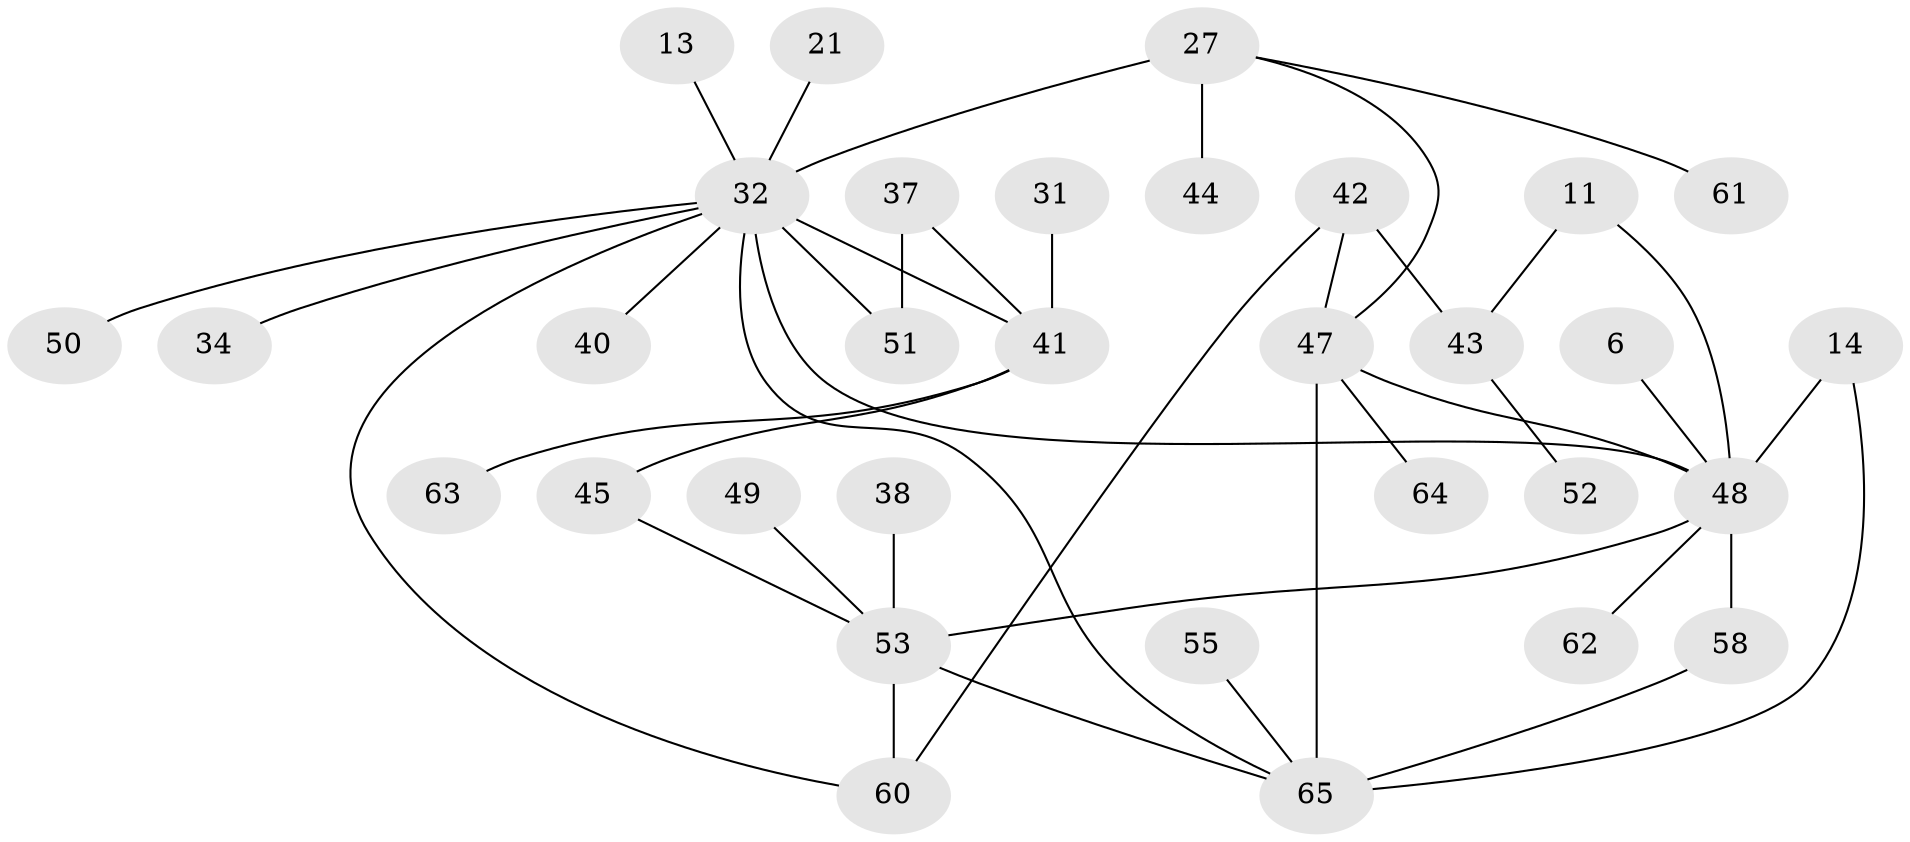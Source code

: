 // original degree distribution, {4: 0.16923076923076924, 5: 0.07692307692307693, 6: 0.03076923076923077, 3: 0.2153846153846154, 1: 0.2923076923076923, 2: 0.2153846153846154}
// Generated by graph-tools (version 1.1) at 2025/42/03/09/25 04:42:38]
// undirected, 32 vertices, 41 edges
graph export_dot {
graph [start="1"]
  node [color=gray90,style=filled];
  6;
  11;
  13;
  14;
  21;
  27 [super="+24"];
  31;
  32 [super="+9+7+30"];
  34;
  37;
  38 [super="+20"];
  40;
  41 [super="+10+29+26"];
  42;
  43 [super="+35"];
  44;
  45;
  47 [super="+15"];
  48 [super="+2+1+3"];
  49;
  50 [super="+22"];
  51 [super="+33"];
  52;
  53 [super="+12+19+17"];
  55;
  58;
  60 [super="+46"];
  61;
  62;
  63;
  64 [super="+59"];
  65 [super="+57+39+54"];
  6 -- 48;
  11 -- 43;
  11 -- 48;
  13 -- 32;
  14 -- 48 [weight=2];
  14 -- 65 [weight=2];
  21 -- 32;
  27 -- 44;
  27 -- 61;
  27 -- 32 [weight=2];
  27 -- 47;
  31 -- 41;
  32 -- 40;
  32 -- 41 [weight=2];
  32 -- 34;
  32 -- 48;
  32 -- 51 [weight=2];
  32 -- 65 [weight=2];
  32 -- 50;
  32 -- 60;
  37 -- 51;
  37 -- 41;
  38 -- 53 [weight=2];
  41 -- 45;
  41 -- 63;
  42 -- 43 [weight=2];
  42 -- 47;
  42 -- 60;
  43 -- 52;
  45 -- 53;
  47 -- 65 [weight=2];
  47 -- 48;
  47 -- 64;
  48 -- 62;
  48 -- 58 [weight=2];
  48 -- 53 [weight=2];
  49 -- 53;
  53 -- 65;
  53 -- 60;
  55 -- 65;
  58 -- 65;
}
